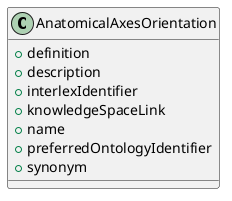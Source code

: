 @startuml
class AnatomicalAxesOrientation {
+definition
+description
+interlexIdentifier
+knowledgeSpaceLink
+name
+preferredOntologyIdentifier
+synonym

}

@enduml